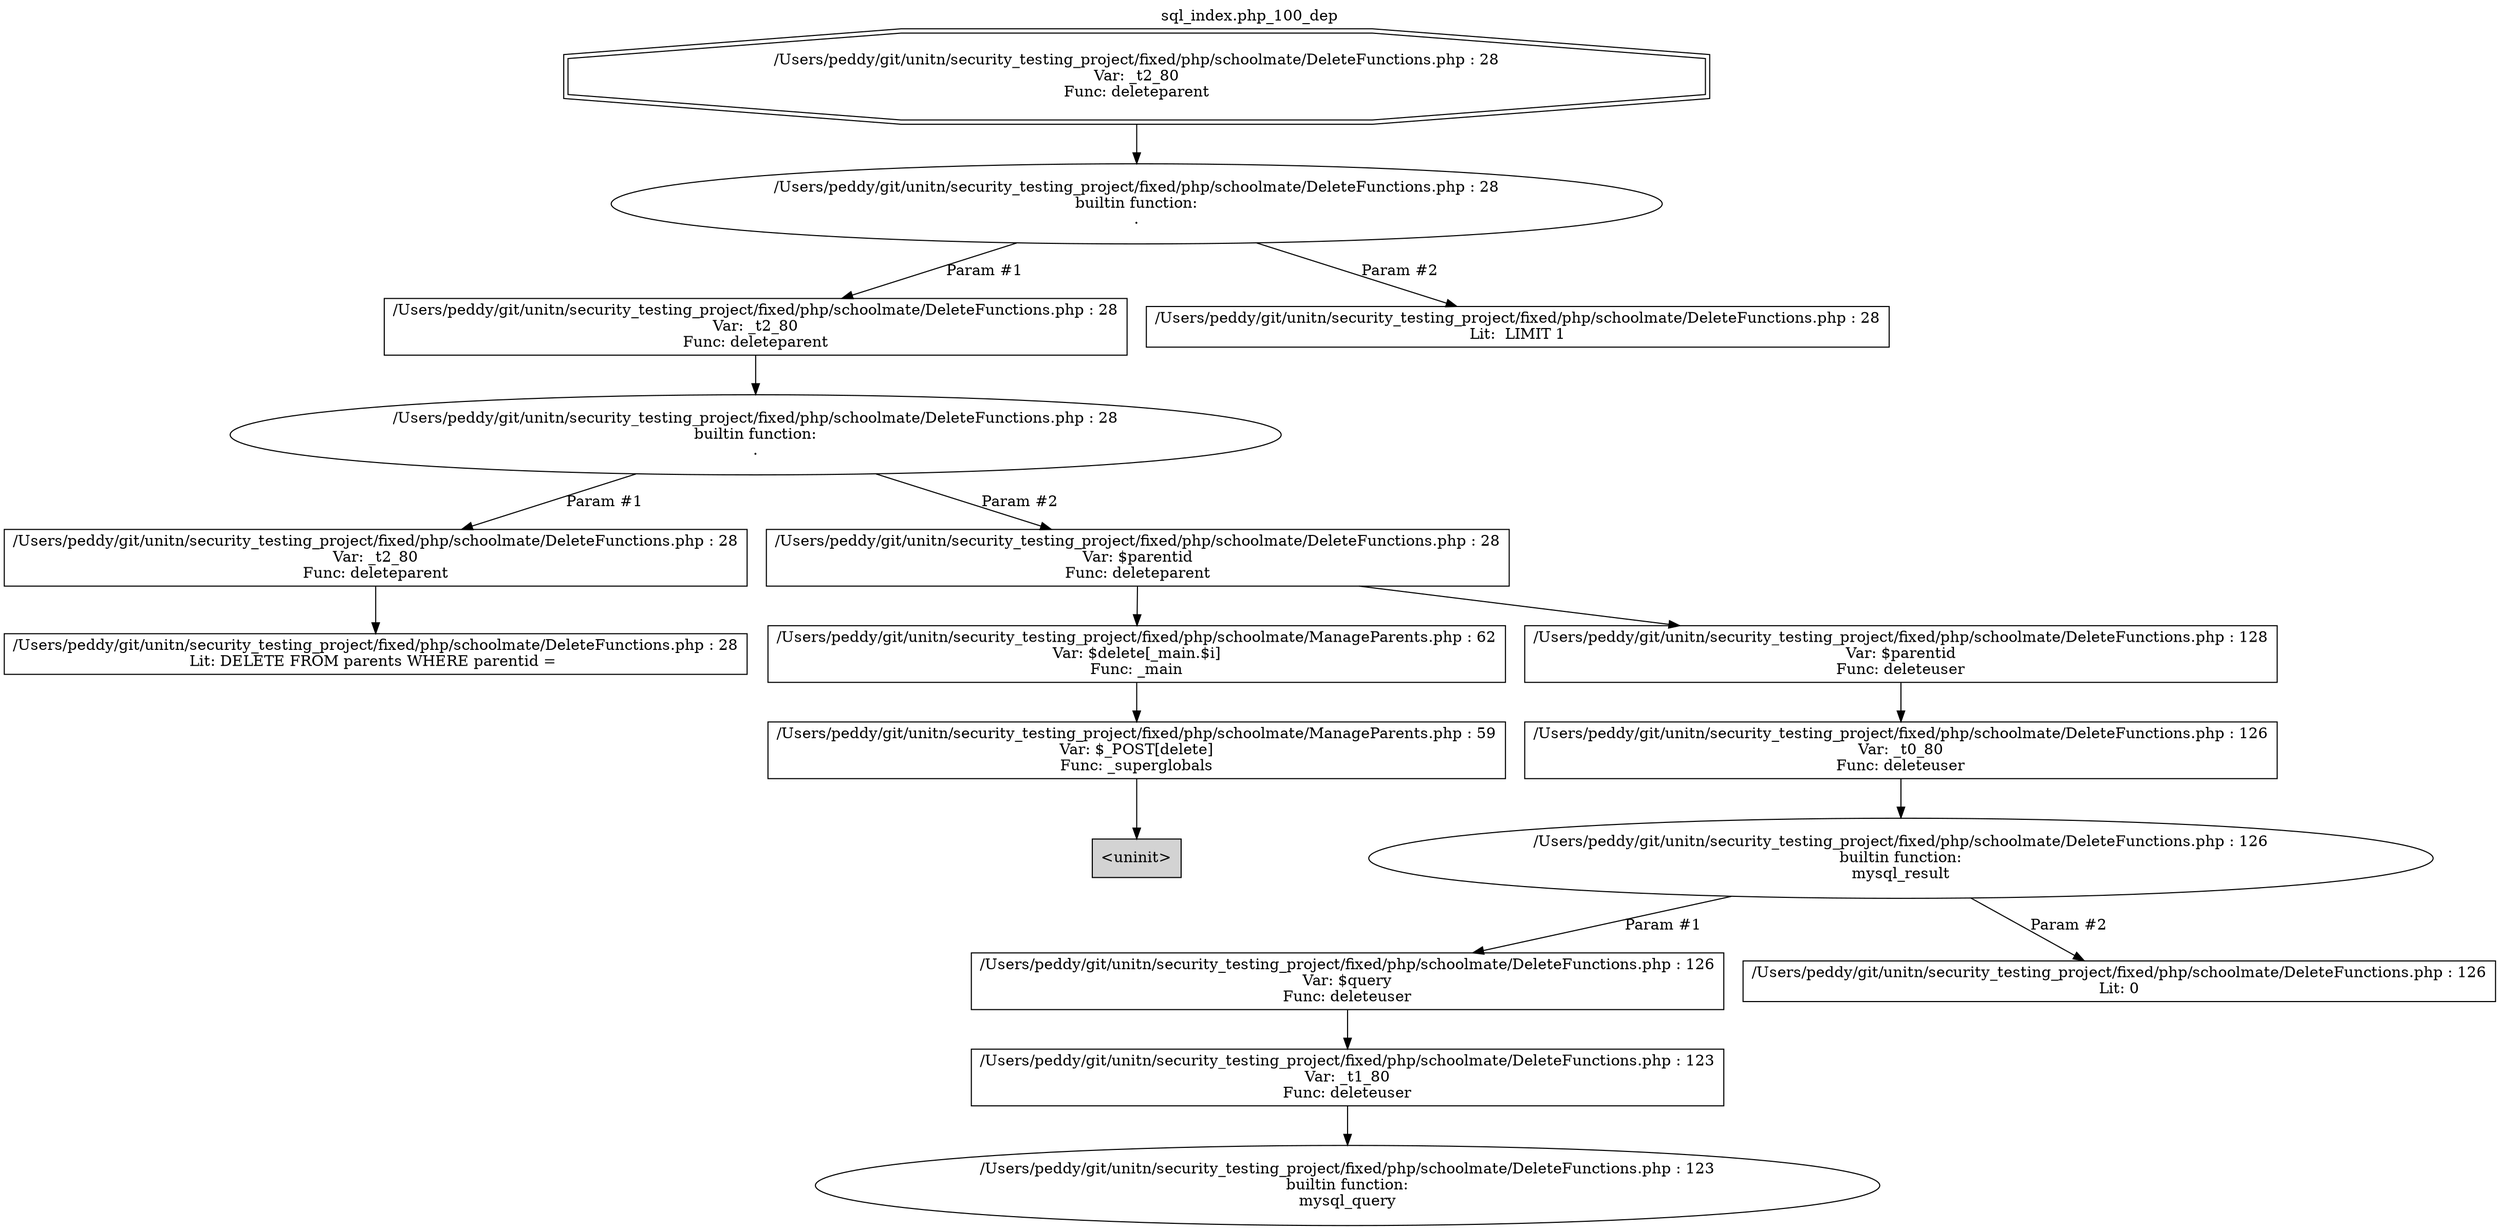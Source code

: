 digraph cfg {
  label="sql_index.php_100_dep";
  labelloc=t;
  n1 [shape=doubleoctagon, label="/Users/peddy/git/unitn/security_testing_project/fixed/php/schoolmate/DeleteFunctions.php : 28\nVar: _t2_80\nFunc: deleteparent\n"];
  n2 [shape=ellipse, label="/Users/peddy/git/unitn/security_testing_project/fixed/php/schoolmate/DeleteFunctions.php : 28\nbuiltin function:\n.\n"];
  n3 [shape=box, label="/Users/peddy/git/unitn/security_testing_project/fixed/php/schoolmate/DeleteFunctions.php : 28\nVar: _t2_80\nFunc: deleteparent\n"];
  n4 [shape=ellipse, label="/Users/peddy/git/unitn/security_testing_project/fixed/php/schoolmate/DeleteFunctions.php : 28\nbuiltin function:\n.\n"];
  n5 [shape=box, label="/Users/peddy/git/unitn/security_testing_project/fixed/php/schoolmate/DeleteFunctions.php : 28\nVar: _t2_80\nFunc: deleteparent\n"];
  n6 [shape=box, label="/Users/peddy/git/unitn/security_testing_project/fixed/php/schoolmate/DeleteFunctions.php : 28\nLit: DELETE FROM parents WHERE parentid = \n"];
  n7 [shape=box, label="/Users/peddy/git/unitn/security_testing_project/fixed/php/schoolmate/DeleteFunctions.php : 28\nVar: $parentid\nFunc: deleteparent\n"];
  n8 [shape=box, label="/Users/peddy/git/unitn/security_testing_project/fixed/php/schoolmate/ManageParents.php : 62\nVar: $delete[_main.$i]\nFunc: _main\n"];
  n9 [shape=box, label="/Users/peddy/git/unitn/security_testing_project/fixed/php/schoolmate/ManageParents.php : 59\nVar: $_POST[delete]\nFunc: _superglobals\n"];
  n10 [shape=box, label="<uninit>",style=filled];
  n11 [shape=box, label="/Users/peddy/git/unitn/security_testing_project/fixed/php/schoolmate/DeleteFunctions.php : 128\nVar: $parentid\nFunc: deleteuser\n"];
  n12 [shape=box, label="/Users/peddy/git/unitn/security_testing_project/fixed/php/schoolmate/DeleteFunctions.php : 126\nVar: _t0_80\nFunc: deleteuser\n"];
  n13 [shape=ellipse, label="/Users/peddy/git/unitn/security_testing_project/fixed/php/schoolmate/DeleteFunctions.php : 126\nbuiltin function:\nmysql_result\n"];
  n14 [shape=box, label="/Users/peddy/git/unitn/security_testing_project/fixed/php/schoolmate/DeleteFunctions.php : 126\nVar: $query\nFunc: deleteuser\n"];
  n15 [shape=box, label="/Users/peddy/git/unitn/security_testing_project/fixed/php/schoolmate/DeleteFunctions.php : 123\nVar: _t1_80\nFunc: deleteuser\n"];
  n16 [shape=ellipse, label="/Users/peddy/git/unitn/security_testing_project/fixed/php/schoolmate/DeleteFunctions.php : 123\nbuiltin function:\nmysql_query\n"];
  n17 [shape=box, label="/Users/peddy/git/unitn/security_testing_project/fixed/php/schoolmate/DeleteFunctions.php : 126\nLit: 0\n"];
  n18 [shape=box, label="/Users/peddy/git/unitn/security_testing_project/fixed/php/schoolmate/DeleteFunctions.php : 28\nLit:  LIMIT 1\n"];
  n1 -> n2;
  n3 -> n4;
  n5 -> n6;
  n4 -> n5[label="Param #1"];
  n4 -> n7[label="Param #2"];
  n9 -> n10;
  n8 -> n9;
  n7 -> n8;
  n7 -> n11;
  n12 -> n13;
  n15 -> n16;
  n14 -> n15;
  n13 -> n14[label="Param #1"];
  n13 -> n17[label="Param #2"];
  n11 -> n12;
  n2 -> n3[label="Param #1"];
  n2 -> n18[label="Param #2"];
}
